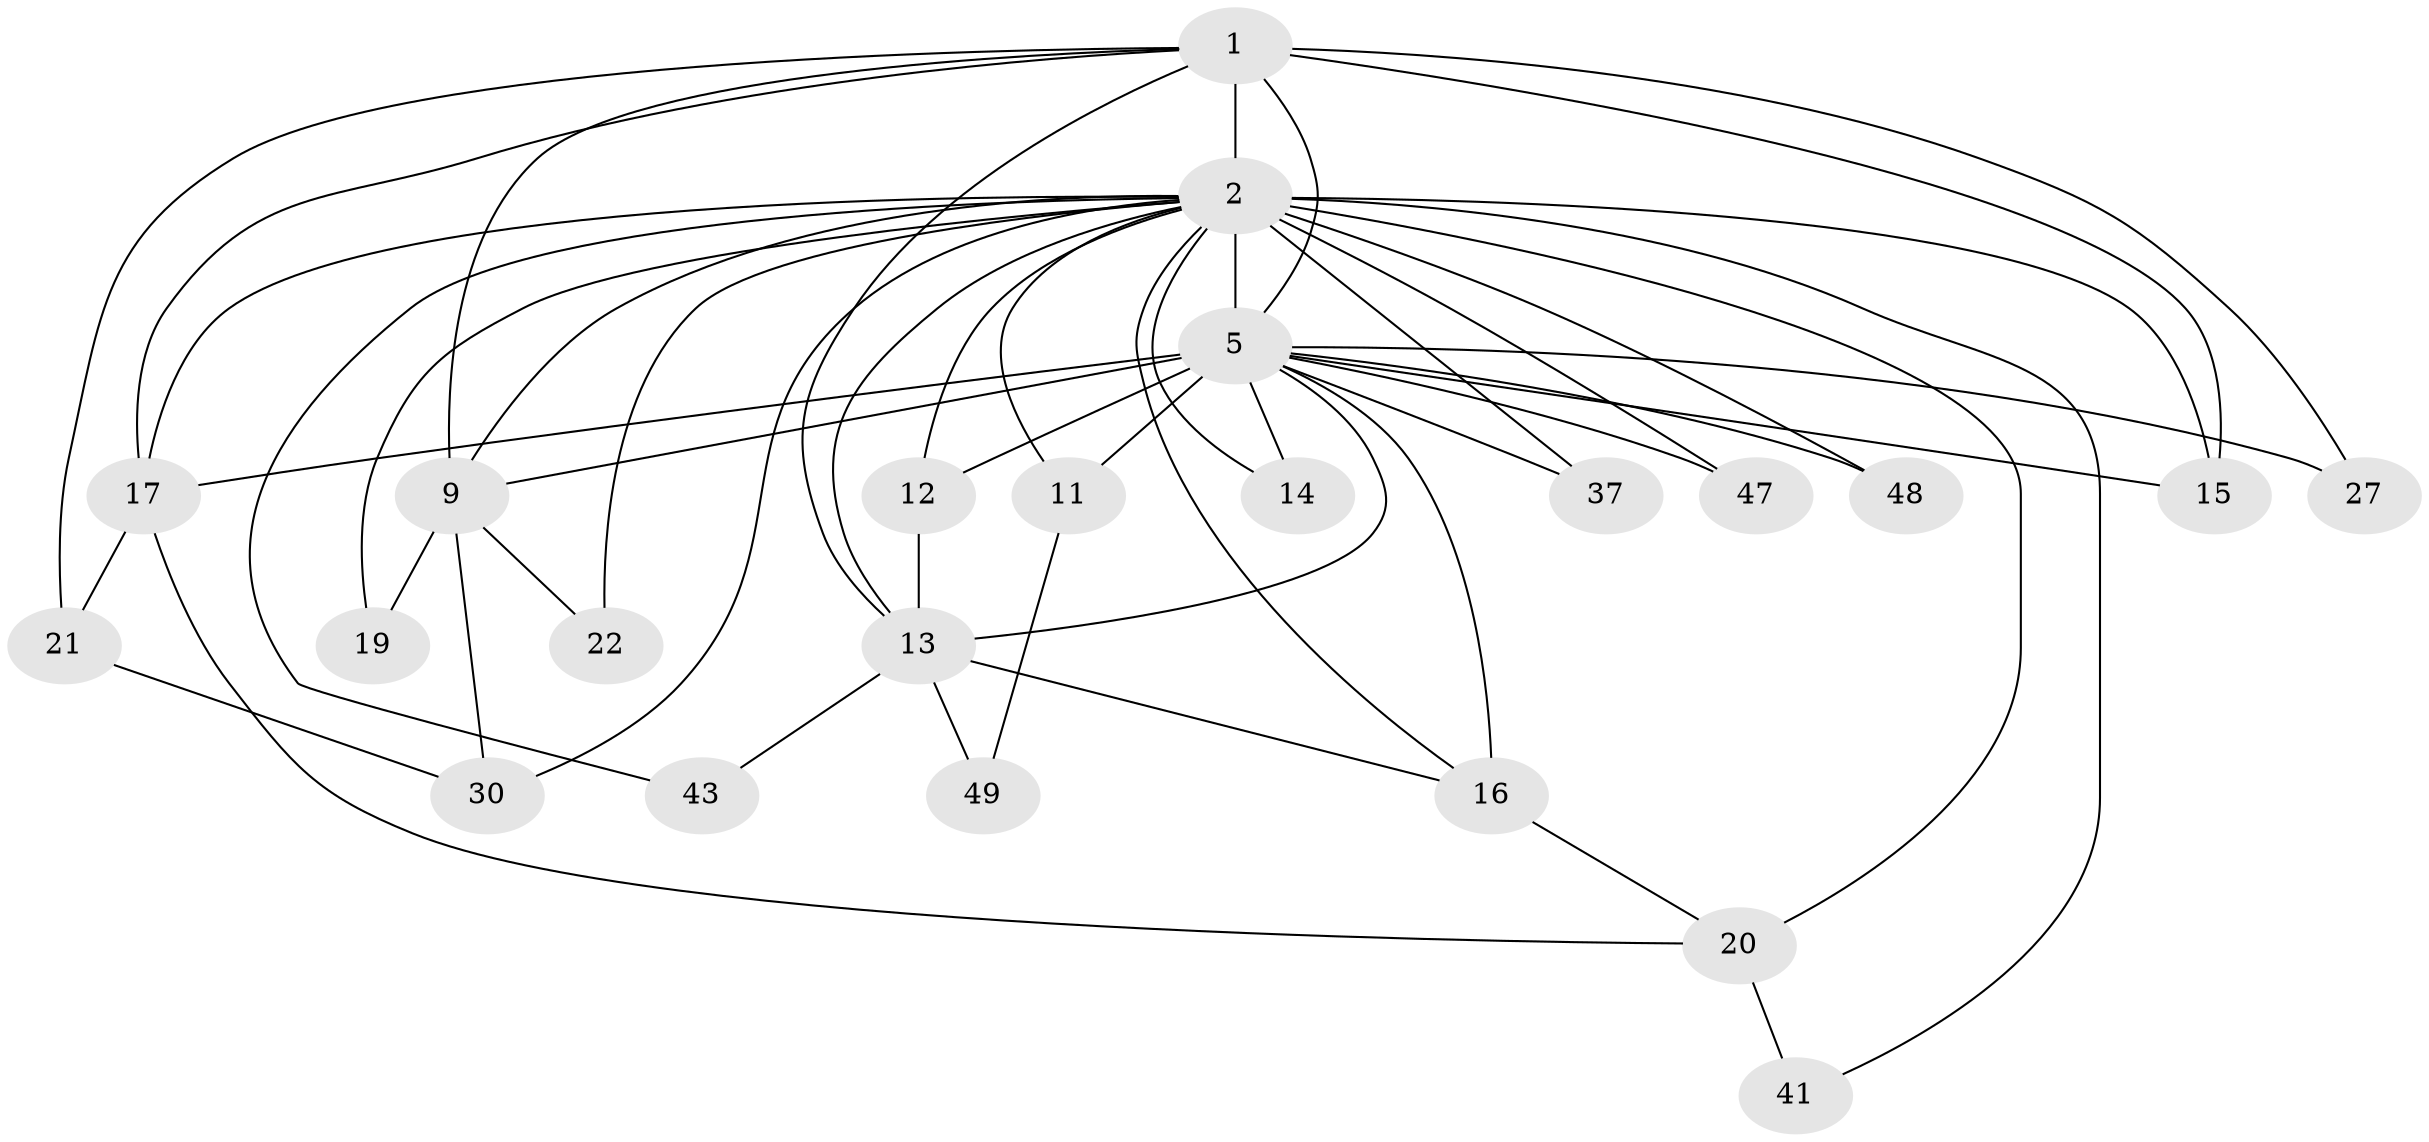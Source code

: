 // original degree distribution, {14: 0.05172413793103448, 21: 0.017241379310344827, 13: 0.034482758620689655, 19: 0.017241379310344827, 22: 0.017241379310344827, 12: 0.034482758620689655, 3: 0.20689655172413793, 6: 0.017241379310344827, 2: 0.5, 4: 0.06896551724137931, 7: 0.017241379310344827, 5: 0.017241379310344827}
// Generated by graph-tools (version 1.1) at 2025/17/03/04/25 18:17:49]
// undirected, 23 vertices, 51 edges
graph export_dot {
graph [start="1"]
  node [color=gray90,style=filled];
  1;
  2 [super="+4+25+10+3+50"];
  5 [super="+7+58+23+38+6+46"];
  9 [super="+24"];
  11;
  12 [super="+33"];
  13 [super="+28+39"];
  14;
  15 [super="+57"];
  16 [super="+42"];
  17 [super="+44"];
  19 [super="+32"];
  20 [super="+35"];
  21 [super="+40"];
  22;
  27;
  30;
  37;
  41;
  43;
  47;
  48;
  49;
  1 -- 2 [weight=5];
  1 -- 5 [weight=3];
  1 -- 9;
  1 -- 13;
  1 -- 17;
  1 -- 21;
  1 -- 27;
  1 -- 15;
  2 -- 5 [weight=19];
  2 -- 9 [weight=5];
  2 -- 15;
  2 -- 14;
  2 -- 16;
  2 -- 17;
  2 -- 13 [weight=2];
  2 -- 37;
  2 -- 48;
  2 -- 19 [weight=2];
  2 -- 11;
  2 -- 12;
  2 -- 22;
  2 -- 30;
  2 -- 41;
  2 -- 43;
  2 -- 47;
  2 -- 20;
  5 -- 9 [weight=5];
  5 -- 11;
  5 -- 16 [weight=2];
  5 -- 17 [weight=3];
  5 -- 27 [weight=2];
  5 -- 48;
  5 -- 15;
  5 -- 13 [weight=2];
  5 -- 37;
  5 -- 12;
  5 -- 14;
  5 -- 47;
  9 -- 19;
  9 -- 22;
  9 -- 30;
  11 -- 49;
  12 -- 13 [weight=2];
  13 -- 43;
  13 -- 16;
  13 -- 49;
  16 -- 20;
  17 -- 20;
  17 -- 21;
  20 -- 41;
  21 -- 30;
}
